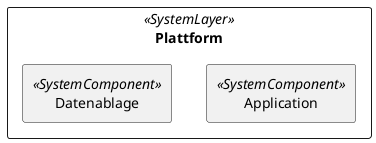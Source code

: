 @startuml

skinparam monochrome true
skinparam componentStyle uml2







show stereotype

rectangle Plattform as "Plattform" <<SystemLayer>> {
	rectangle Application as "Application" <<SystemComponent>> {
	}		
	rectangle Datenablage as "Datenablage" <<SystemComponent>> {
	}		

}

' Begin Protected Region [[layouting]]

' End Protected Region   [[layouting]]
@enduml
' Actifsource ID=[dc5bfacd-eaac-11e8-88d3-bfc6b992bdec,89556316-0a95-11e9-9f72-e5610a9d4cd3,Hash]
